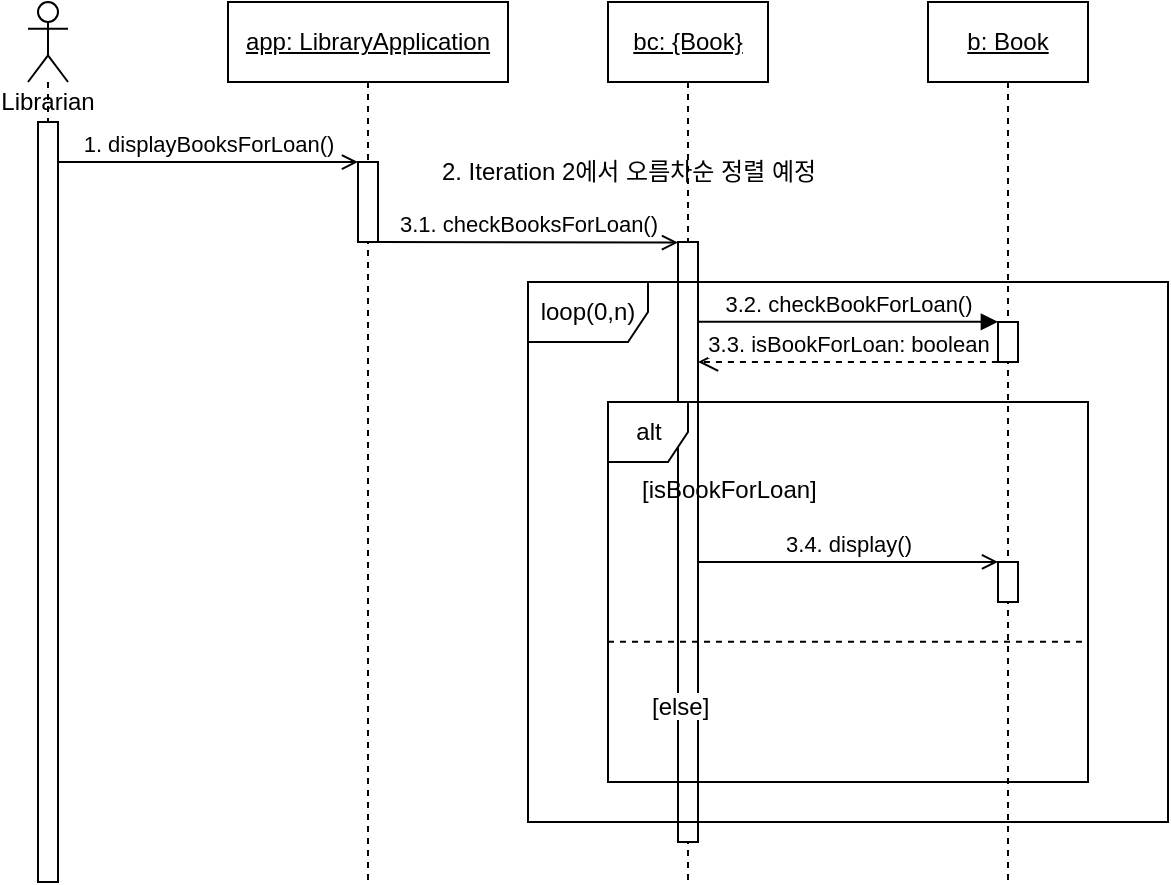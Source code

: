 <mxfile>
    <diagram id="SbDjxOFhfJFgFubJpmIF" name="Page-1">
        <mxGraphModel dx="986" dy="626" grid="1" gridSize="10" guides="1" tooltips="1" connect="1" arrows="1" fold="1" page="1" pageScale="1" pageWidth="850" pageHeight="1100" math="0" shadow="0">
            <root>
                <mxCell id="0"/>
                <mxCell id="1" parent="0"/>
                <mxCell id="4" value="Librarian&lt;br&gt;" style="shape=umlLifeline;participant=umlActor;perimeter=lifelinePerimeter;whiteSpace=wrap;html=1;container=1;collapsible=0;recursiveResize=0;verticalAlign=top;spacingTop=36;outlineConnect=0;" parent="1" vertex="1">
                    <mxGeometry x="30" y="40" width="20" height="440" as="geometry"/>
                </mxCell>
                <mxCell id="57" style="edgeStyle=none;html=1;" parent="4" source="5" target="4" edge="1">
                    <mxGeometry relative="1" as="geometry"/>
                </mxCell>
                <mxCell id="5" value="" style="html=1;points=[];perimeter=orthogonalPerimeter;" parent="4" vertex="1">
                    <mxGeometry x="5" y="60" width="10" height="380" as="geometry"/>
                </mxCell>
                <mxCell id="8" value="&lt;u&gt;app: LibraryApplication&lt;/u&gt;" style="shape=umlLifeline;perimeter=lifelinePerimeter;whiteSpace=wrap;html=1;container=1;collapsible=0;recursiveResize=0;outlineConnect=0;" parent="1" vertex="1">
                    <mxGeometry x="130" y="40" width="140" height="440" as="geometry"/>
                </mxCell>
                <mxCell id="37" value="" style="html=1;points=[];perimeter=orthogonalPerimeter;" parent="8" vertex="1">
                    <mxGeometry x="65" y="80" width="10" height="40" as="geometry"/>
                </mxCell>
                <mxCell id="11" value="&lt;u&gt;bc: {Book}&lt;/u&gt;" style="shape=umlLifeline;perimeter=lifelinePerimeter;whiteSpace=wrap;html=1;container=1;collapsible=0;recursiveResize=0;outlineConnect=0;" parent="1" vertex="1">
                    <mxGeometry x="320" y="40" width="80" height="440" as="geometry"/>
                </mxCell>
                <mxCell id="65" value="" style="html=1;points=[];perimeter=orthogonalPerimeter;" parent="11" vertex="1">
                    <mxGeometry x="35" y="120" width="10" height="300" as="geometry"/>
                </mxCell>
                <mxCell id="48" value="&lt;u style=&quot;&quot;&gt;b: Book&lt;/u&gt;" style="shape=umlLifeline;perimeter=lifelinePerimeter;whiteSpace=wrap;html=1;container=1;collapsible=0;recursiveResize=0;outlineConnect=0;" parent="1" vertex="1">
                    <mxGeometry x="480" y="40" width="80" height="440" as="geometry"/>
                </mxCell>
                <mxCell id="71" value="" style="html=1;points=[];perimeter=orthogonalPerimeter;" parent="48" vertex="1">
                    <mxGeometry x="35" y="160" width="10" height="20" as="geometry"/>
                </mxCell>
                <mxCell id="84" value="" style="html=1;points=[];perimeter=orthogonalPerimeter;" parent="48" vertex="1">
                    <mxGeometry x="35" y="280" width="10" height="20" as="geometry"/>
                </mxCell>
                <mxCell id="62" value="1. displayBooksForLoan()" style="html=1;verticalAlign=bottom;labelBackgroundColor=none;endArrow=open;endFill=0;elbow=vertical;entryX=0.001;entryY=0.001;entryDx=0;entryDy=0;entryPerimeter=0;" parent="1" source="5" target="37" edge="1">
                    <mxGeometry width="160" relative="1" as="geometry">
                        <mxPoint x="80" y="290" as="sourcePoint"/>
                        <mxPoint x="240" y="290" as="targetPoint"/>
                    </mxGeometry>
                </mxCell>
                <mxCell id="64" value="2. Iteration 2에서 오름차순 정렬 예정" style="text;html=1;align=center;verticalAlign=middle;resizable=0;points=[];autosize=1;strokeColor=none;fillColor=none;" parent="1" vertex="1">
                    <mxGeometry x="220" y="110" width="220" height="30" as="geometry"/>
                </mxCell>
                <mxCell id="66" value="3.1. checkBooksForLoan()" style="html=1;verticalAlign=bottom;labelBackgroundColor=none;endArrow=open;endFill=0;elbow=vertical;entryX=0.001;entryY=0.001;entryDx=0;entryDy=0;entryPerimeter=0;" parent="1" source="37" target="65" edge="1">
                    <mxGeometry width="160" relative="1" as="geometry">
                        <mxPoint x="205" y="200.04" as="sourcePoint"/>
                        <mxPoint x="400" y="330" as="targetPoint"/>
                    </mxGeometry>
                </mxCell>
                <mxCell id="73" value="3.2. checkBookForLoan()" style="html=1;verticalAlign=bottom;endArrow=block;entryX=-0.005;entryY=-0.005;entryDx=0;entryDy=0;entryPerimeter=0;" parent="1" source="65" target="71" edge="1">
                    <mxGeometry width="80" relative="1" as="geometry">
                        <mxPoint x="380" y="370" as="sourcePoint"/>
                        <mxPoint x="460" y="370" as="targetPoint"/>
                    </mxGeometry>
                </mxCell>
                <mxCell id="74" value="3.3. isBookForLoan: boolean" style="html=1;verticalAlign=bottom;endArrow=open;dashed=1;endSize=8;exitX=-0.005;exitY=0.997;exitDx=0;exitDy=0;exitPerimeter=0;" parent="1" source="71" target="65" edge="1">
                    <mxGeometry relative="1" as="geometry">
                        <mxPoint x="460" y="370" as="sourcePoint"/>
                        <mxPoint x="380" y="370" as="targetPoint"/>
                    </mxGeometry>
                </mxCell>
                <mxCell id="83" value="3.4. display()" style="html=1;verticalAlign=bottom;labelBackgroundColor=none;endArrow=open;endFill=0;entryX=0.003;entryY=-0.001;entryDx=0;entryDy=0;entryPerimeter=0;" parent="1" source="65" target="84" edge="1">
                    <mxGeometry width="160" relative="1" as="geometry">
                        <mxPoint x="360" y="410" as="sourcePoint"/>
                        <mxPoint x="515" y="400" as="targetPoint"/>
                    </mxGeometry>
                </mxCell>
                <mxCell id="72" value="loop(0,n)" style="shape=umlFrame;whiteSpace=wrap;html=1;" parent="1" vertex="1">
                    <mxGeometry x="280" y="180" width="320" height="270" as="geometry"/>
                </mxCell>
                <mxCell id="77" value="alt" style="shape=umlFrame;tabWidth=110;tabHeight=30;tabPosition=left;html=1;boundedLbl=1;labelInHeader=1;width=40;height=30;" parent="1" vertex="1">
                    <mxGeometry x="320" y="240" width="240" height="190" as="geometry"/>
                </mxCell>
                <mxCell id="78" value="[isBookForLoan]" style="text" parent="77" vertex="1">
                    <mxGeometry width="100" height="20" relative="1" as="geometry">
                        <mxPoint x="15" y="30" as="offset"/>
                    </mxGeometry>
                </mxCell>
                <mxCell id="79" value="[else]" style="line;strokeWidth=1;dashed=1;labelPosition=center;verticalLabelPosition=bottom;align=left;verticalAlign=top;spacingLeft=20;spacingTop=15;" parent="77" vertex="1">
                    <mxGeometry y="116.115" width="240" height="7.6" as="geometry"/>
                </mxCell>
            </root>
        </mxGraphModel>
    </diagram>
</mxfile>